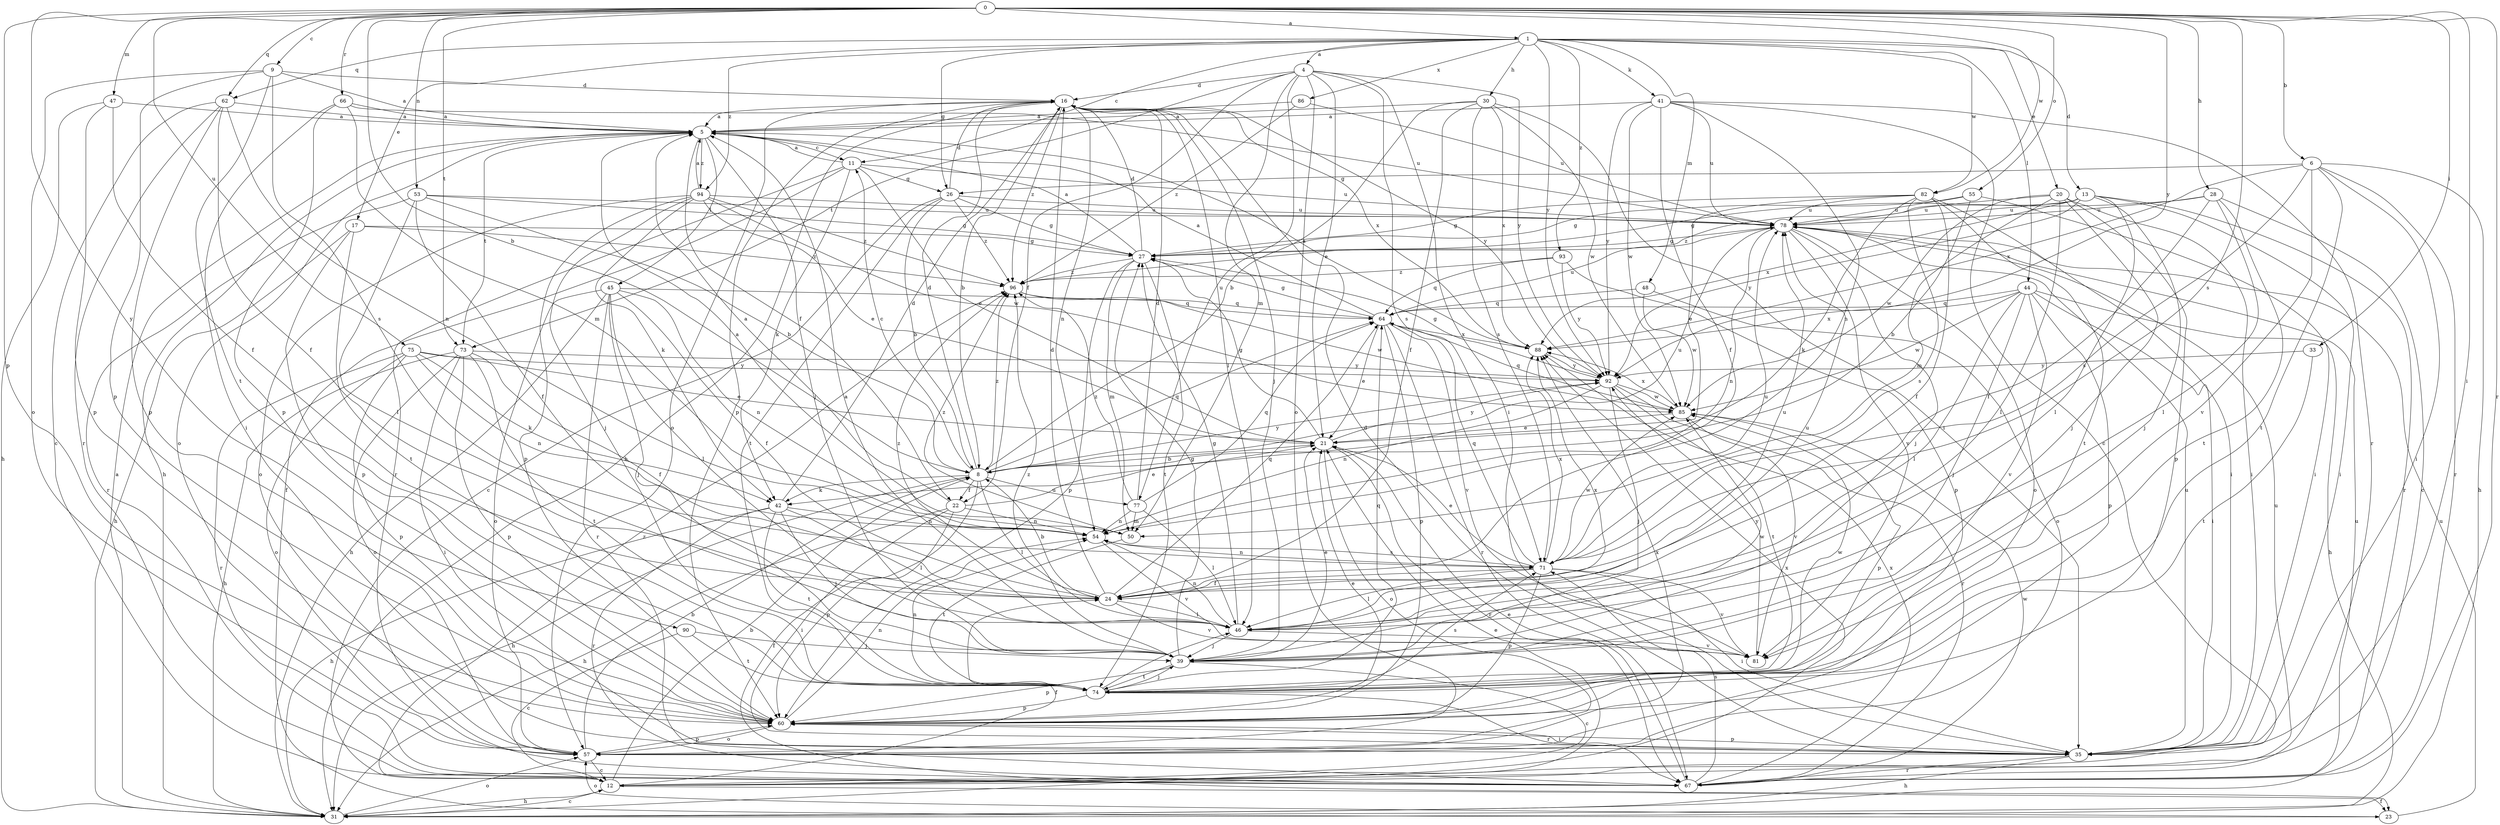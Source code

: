 strict digraph  {
0;
1;
4;
5;
6;
8;
9;
11;
12;
13;
16;
17;
20;
21;
22;
23;
24;
26;
27;
28;
30;
31;
33;
35;
39;
41;
42;
44;
45;
46;
47;
48;
50;
53;
54;
55;
57;
60;
62;
64;
66;
67;
71;
73;
74;
75;
77;
78;
81;
82;
85;
86;
88;
90;
92;
93;
94;
96;
0 -> 1  [label=a];
0 -> 6  [label=b];
0 -> 8  [label=b];
0 -> 9  [label=c];
0 -> 28  [label=h];
0 -> 33  [label=i];
0 -> 35  [label=i];
0 -> 47  [label=m];
0 -> 53  [label=n];
0 -> 55  [label=o];
0 -> 60  [label=p];
0 -> 62  [label=q];
0 -> 66  [label=r];
0 -> 67  [label=r];
0 -> 71  [label=s];
0 -> 73  [label=t];
0 -> 75  [label=u];
0 -> 82  [label=w];
0 -> 90  [label=y];
0 -> 92  [label=y];
1 -> 4  [label=a];
1 -> 11  [label=c];
1 -> 13  [label=d];
1 -> 17  [label=e];
1 -> 20  [label=e];
1 -> 26  [label=g];
1 -> 30  [label=h];
1 -> 41  [label=k];
1 -> 44  [label=l];
1 -> 48  [label=m];
1 -> 62  [label=q];
1 -> 82  [label=w];
1 -> 86  [label=x];
1 -> 92  [label=y];
1 -> 93  [label=z];
1 -> 94  [label=z];
4 -> 16  [label=d];
4 -> 21  [label=e];
4 -> 22  [label=f];
4 -> 35  [label=i];
4 -> 50  [label=m];
4 -> 57  [label=o];
4 -> 71  [label=s];
4 -> 73  [label=t];
4 -> 77  [label=u];
4 -> 92  [label=y];
5 -> 11  [label=c];
5 -> 22  [label=f];
5 -> 31  [label=h];
5 -> 39  [label=j];
5 -> 45  [label=l];
5 -> 57  [label=o];
5 -> 73  [label=t];
5 -> 94  [label=z];
6 -> 26  [label=g];
6 -> 31  [label=h];
6 -> 35  [label=i];
6 -> 67  [label=r];
6 -> 71  [label=s];
6 -> 74  [label=t];
6 -> 81  [label=v];
6 -> 88  [label=x];
8 -> 11  [label=c];
8 -> 16  [label=d];
8 -> 22  [label=f];
8 -> 23  [label=f];
8 -> 31  [label=h];
8 -> 42  [label=k];
8 -> 46  [label=l];
8 -> 64  [label=q];
8 -> 77  [label=u];
8 -> 78  [label=u];
8 -> 92  [label=y];
8 -> 96  [label=z];
9 -> 5  [label=a];
9 -> 16  [label=d];
9 -> 57  [label=o];
9 -> 60  [label=p];
9 -> 71  [label=s];
9 -> 74  [label=t];
11 -> 5  [label=a];
11 -> 21  [label=e];
11 -> 23  [label=f];
11 -> 26  [label=g];
11 -> 42  [label=k];
11 -> 67  [label=r];
11 -> 78  [label=u];
12 -> 8  [label=b];
12 -> 23  [label=f];
12 -> 24  [label=f];
12 -> 31  [label=h];
12 -> 78  [label=u];
12 -> 88  [label=x];
12 -> 96  [label=z];
13 -> 35  [label=i];
13 -> 39  [label=j];
13 -> 46  [label=l];
13 -> 67  [label=r];
13 -> 78  [label=u];
13 -> 88  [label=x];
13 -> 92  [label=y];
13 -> 96  [label=z];
16 -> 5  [label=a];
16 -> 8  [label=b];
16 -> 31  [label=h];
16 -> 39  [label=j];
16 -> 46  [label=l];
16 -> 54  [label=n];
16 -> 57  [label=o];
16 -> 60  [label=p];
16 -> 88  [label=x];
16 -> 92  [label=y];
16 -> 96  [label=z];
17 -> 27  [label=g];
17 -> 31  [label=h];
17 -> 60  [label=p];
17 -> 74  [label=t];
17 -> 96  [label=z];
20 -> 35  [label=i];
20 -> 39  [label=j];
20 -> 46  [label=l];
20 -> 50  [label=m];
20 -> 60  [label=p];
20 -> 78  [label=u];
20 -> 85  [label=w];
21 -> 8  [label=b];
21 -> 27  [label=g];
21 -> 57  [label=o];
21 -> 67  [label=r];
21 -> 92  [label=y];
22 -> 5  [label=a];
22 -> 21  [label=e];
22 -> 31  [label=h];
22 -> 35  [label=i];
22 -> 54  [label=n];
22 -> 60  [label=p];
23 -> 57  [label=o];
23 -> 78  [label=u];
24 -> 8  [label=b];
24 -> 16  [label=d];
24 -> 46  [label=l];
24 -> 64  [label=q];
24 -> 78  [label=u];
24 -> 81  [label=v];
24 -> 96  [label=z];
26 -> 8  [label=b];
26 -> 12  [label=c];
26 -> 16  [label=d];
26 -> 27  [label=g];
26 -> 74  [label=t];
26 -> 78  [label=u];
26 -> 96  [label=z];
27 -> 5  [label=a];
27 -> 16  [label=d];
27 -> 50  [label=m];
27 -> 60  [label=p];
27 -> 74  [label=t];
27 -> 96  [label=z];
28 -> 12  [label=c];
28 -> 24  [label=f];
28 -> 27  [label=g];
28 -> 46  [label=l];
28 -> 74  [label=t];
28 -> 78  [label=u];
30 -> 5  [label=a];
30 -> 8  [label=b];
30 -> 24  [label=f];
30 -> 35  [label=i];
30 -> 71  [label=s];
30 -> 85  [label=w];
30 -> 88  [label=x];
31 -> 5  [label=a];
31 -> 12  [label=c];
31 -> 21  [label=e];
31 -> 57  [label=o];
31 -> 78  [label=u];
33 -> 74  [label=t];
33 -> 92  [label=y];
35 -> 16  [label=d];
35 -> 31  [label=h];
35 -> 60  [label=p];
35 -> 67  [label=r];
35 -> 78  [label=u];
39 -> 5  [label=a];
39 -> 12  [label=c];
39 -> 21  [label=e];
39 -> 27  [label=g];
39 -> 60  [label=p];
39 -> 74  [label=t];
39 -> 85  [label=w];
39 -> 96  [label=z];
41 -> 5  [label=a];
41 -> 12  [label=c];
41 -> 24  [label=f];
41 -> 54  [label=n];
41 -> 67  [label=r];
41 -> 78  [label=u];
41 -> 85  [label=w];
41 -> 92  [label=y];
42 -> 16  [label=d];
42 -> 31  [label=h];
42 -> 39  [label=j];
42 -> 46  [label=l];
42 -> 54  [label=n];
42 -> 67  [label=r];
42 -> 74  [label=t];
44 -> 31  [label=h];
44 -> 35  [label=i];
44 -> 39  [label=j];
44 -> 46  [label=l];
44 -> 60  [label=p];
44 -> 64  [label=q];
44 -> 81  [label=v];
44 -> 85  [label=w];
44 -> 88  [label=x];
45 -> 24  [label=f];
45 -> 31  [label=h];
45 -> 39  [label=j];
45 -> 46  [label=l];
45 -> 54  [label=n];
45 -> 57  [label=o];
45 -> 64  [label=q];
45 -> 67  [label=r];
46 -> 27  [label=g];
46 -> 39  [label=j];
46 -> 54  [label=n];
46 -> 78  [label=u];
46 -> 81  [label=v];
46 -> 88  [label=x];
47 -> 5  [label=a];
47 -> 24  [label=f];
47 -> 31  [label=h];
47 -> 60  [label=p];
48 -> 57  [label=o];
48 -> 64  [label=q];
48 -> 85  [label=w];
50 -> 5  [label=a];
50 -> 74  [label=t];
50 -> 96  [label=z];
53 -> 8  [label=b];
53 -> 24  [label=f];
53 -> 27  [label=g];
53 -> 46  [label=l];
53 -> 67  [label=r];
53 -> 78  [label=u];
54 -> 71  [label=s];
54 -> 81  [label=v];
55 -> 8  [label=b];
55 -> 27  [label=g];
55 -> 35  [label=i];
55 -> 78  [label=u];
57 -> 8  [label=b];
57 -> 12  [label=c];
57 -> 60  [label=p];
57 -> 88  [label=x];
60 -> 21  [label=e];
60 -> 35  [label=i];
60 -> 54  [label=n];
60 -> 57  [label=o];
62 -> 5  [label=a];
62 -> 12  [label=c];
62 -> 24  [label=f];
62 -> 54  [label=n];
62 -> 60  [label=p];
62 -> 67  [label=r];
64 -> 5  [label=a];
64 -> 21  [label=e];
64 -> 27  [label=g];
64 -> 60  [label=p];
64 -> 67  [label=r];
64 -> 78  [label=u];
64 -> 81  [label=v];
64 -> 88  [label=x];
66 -> 5  [label=a];
66 -> 35  [label=i];
66 -> 50  [label=m];
66 -> 60  [label=p];
66 -> 78  [label=u];
67 -> 21  [label=e];
67 -> 71  [label=s];
67 -> 85  [label=w];
67 -> 88  [label=x];
71 -> 21  [label=e];
71 -> 24  [label=f];
71 -> 35  [label=i];
71 -> 46  [label=l];
71 -> 54  [label=n];
71 -> 60  [label=p];
71 -> 64  [label=q];
71 -> 78  [label=u];
71 -> 81  [label=v];
71 -> 85  [label=w];
71 -> 88  [label=x];
73 -> 24  [label=f];
73 -> 31  [label=h];
73 -> 35  [label=i];
73 -> 57  [label=o];
73 -> 60  [label=p];
73 -> 74  [label=t];
73 -> 92  [label=y];
74 -> 39  [label=j];
74 -> 46  [label=l];
74 -> 54  [label=n];
74 -> 60  [label=p];
74 -> 64  [label=q];
74 -> 67  [label=r];
74 -> 71  [label=s];
74 -> 85  [label=w];
75 -> 21  [label=e];
75 -> 42  [label=k];
75 -> 54  [label=n];
75 -> 57  [label=o];
75 -> 60  [label=p];
75 -> 67  [label=r];
75 -> 92  [label=y];
77 -> 16  [label=d];
77 -> 46  [label=l];
77 -> 50  [label=m];
77 -> 54  [label=n];
77 -> 64  [label=q];
77 -> 96  [label=z];
78 -> 27  [label=g];
78 -> 39  [label=j];
78 -> 54  [label=n];
78 -> 57  [label=o];
78 -> 81  [label=v];
81 -> 92  [label=y];
82 -> 21  [label=e];
82 -> 24  [label=f];
82 -> 27  [label=g];
82 -> 35  [label=i];
82 -> 42  [label=k];
82 -> 71  [label=s];
82 -> 74  [label=t];
82 -> 78  [label=u];
85 -> 21  [label=e];
85 -> 60  [label=p];
85 -> 64  [label=q];
85 -> 81  [label=v];
85 -> 88  [label=x];
86 -> 5  [label=a];
86 -> 78  [label=u];
86 -> 96  [label=z];
88 -> 5  [label=a];
88 -> 92  [label=y];
90 -> 12  [label=c];
90 -> 39  [label=j];
90 -> 74  [label=t];
92 -> 27  [label=g];
92 -> 39  [label=j];
92 -> 54  [label=n];
92 -> 67  [label=r];
92 -> 74  [label=t];
92 -> 85  [label=w];
93 -> 60  [label=p];
93 -> 64  [label=q];
93 -> 92  [label=y];
93 -> 96  [label=z];
94 -> 5  [label=a];
94 -> 21  [label=e];
94 -> 39  [label=j];
94 -> 42  [label=k];
94 -> 57  [label=o];
94 -> 60  [label=p];
94 -> 78  [label=u];
94 -> 85  [label=w];
94 -> 96  [label=z];
96 -> 64  [label=q];
96 -> 85  [label=w];
}
